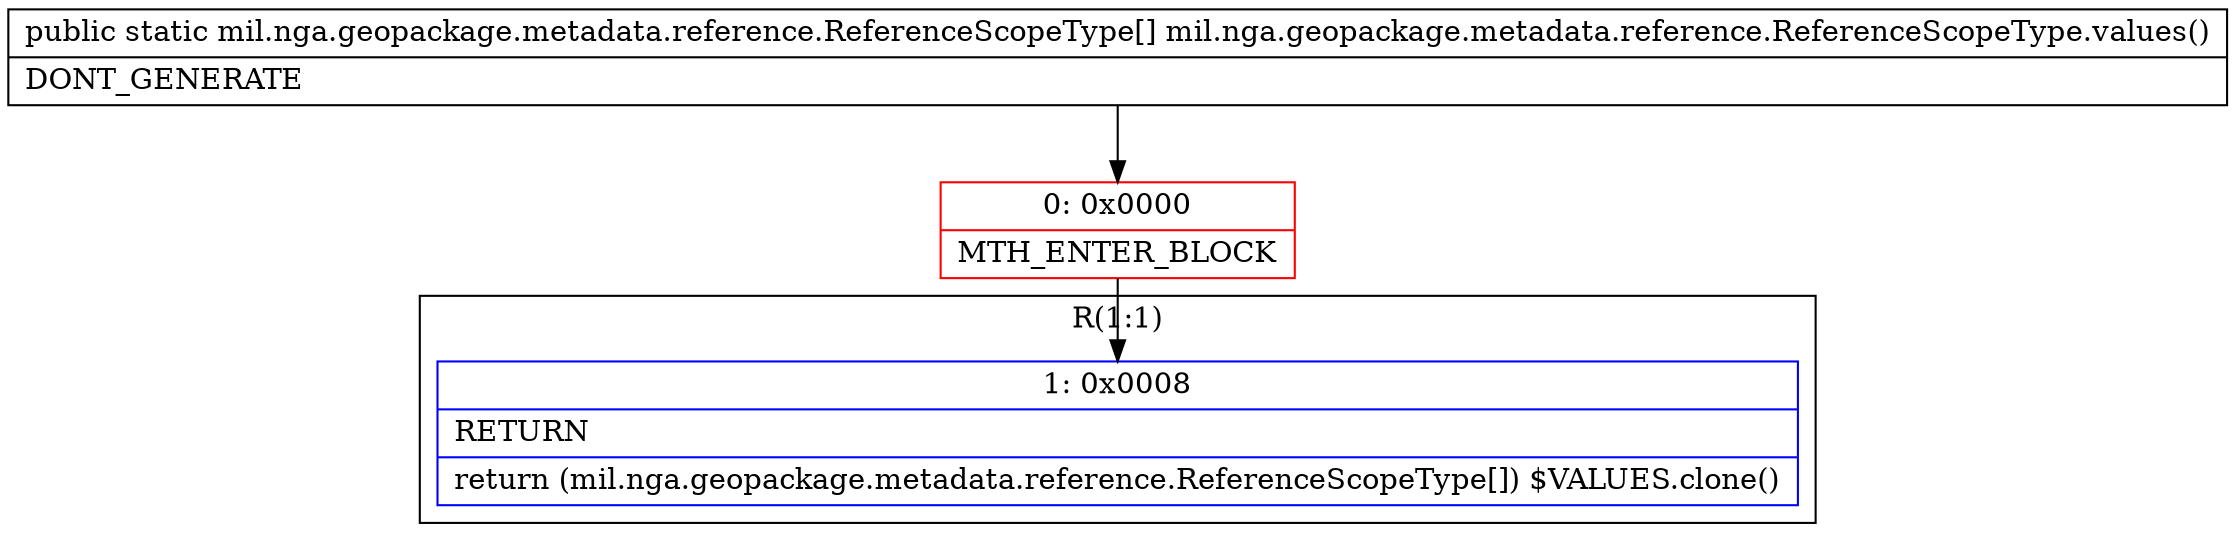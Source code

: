 digraph "CFG formil.nga.geopackage.metadata.reference.ReferenceScopeType.values()[Lmil\/nga\/geopackage\/metadata\/reference\/ReferenceScopeType;" {
subgraph cluster_Region_587658895 {
label = "R(1:1)";
node [shape=record,color=blue];
Node_1 [shape=record,label="{1\:\ 0x0008|RETURN\l|return (mil.nga.geopackage.metadata.reference.ReferenceScopeType[]) $VALUES.clone()\l}"];
}
Node_0 [shape=record,color=red,label="{0\:\ 0x0000|MTH_ENTER_BLOCK\l}"];
MethodNode[shape=record,label="{public static mil.nga.geopackage.metadata.reference.ReferenceScopeType[] mil.nga.geopackage.metadata.reference.ReferenceScopeType.values()  | DONT_GENERATE\l}"];
MethodNode -> Node_0;
Node_0 -> Node_1;
}

